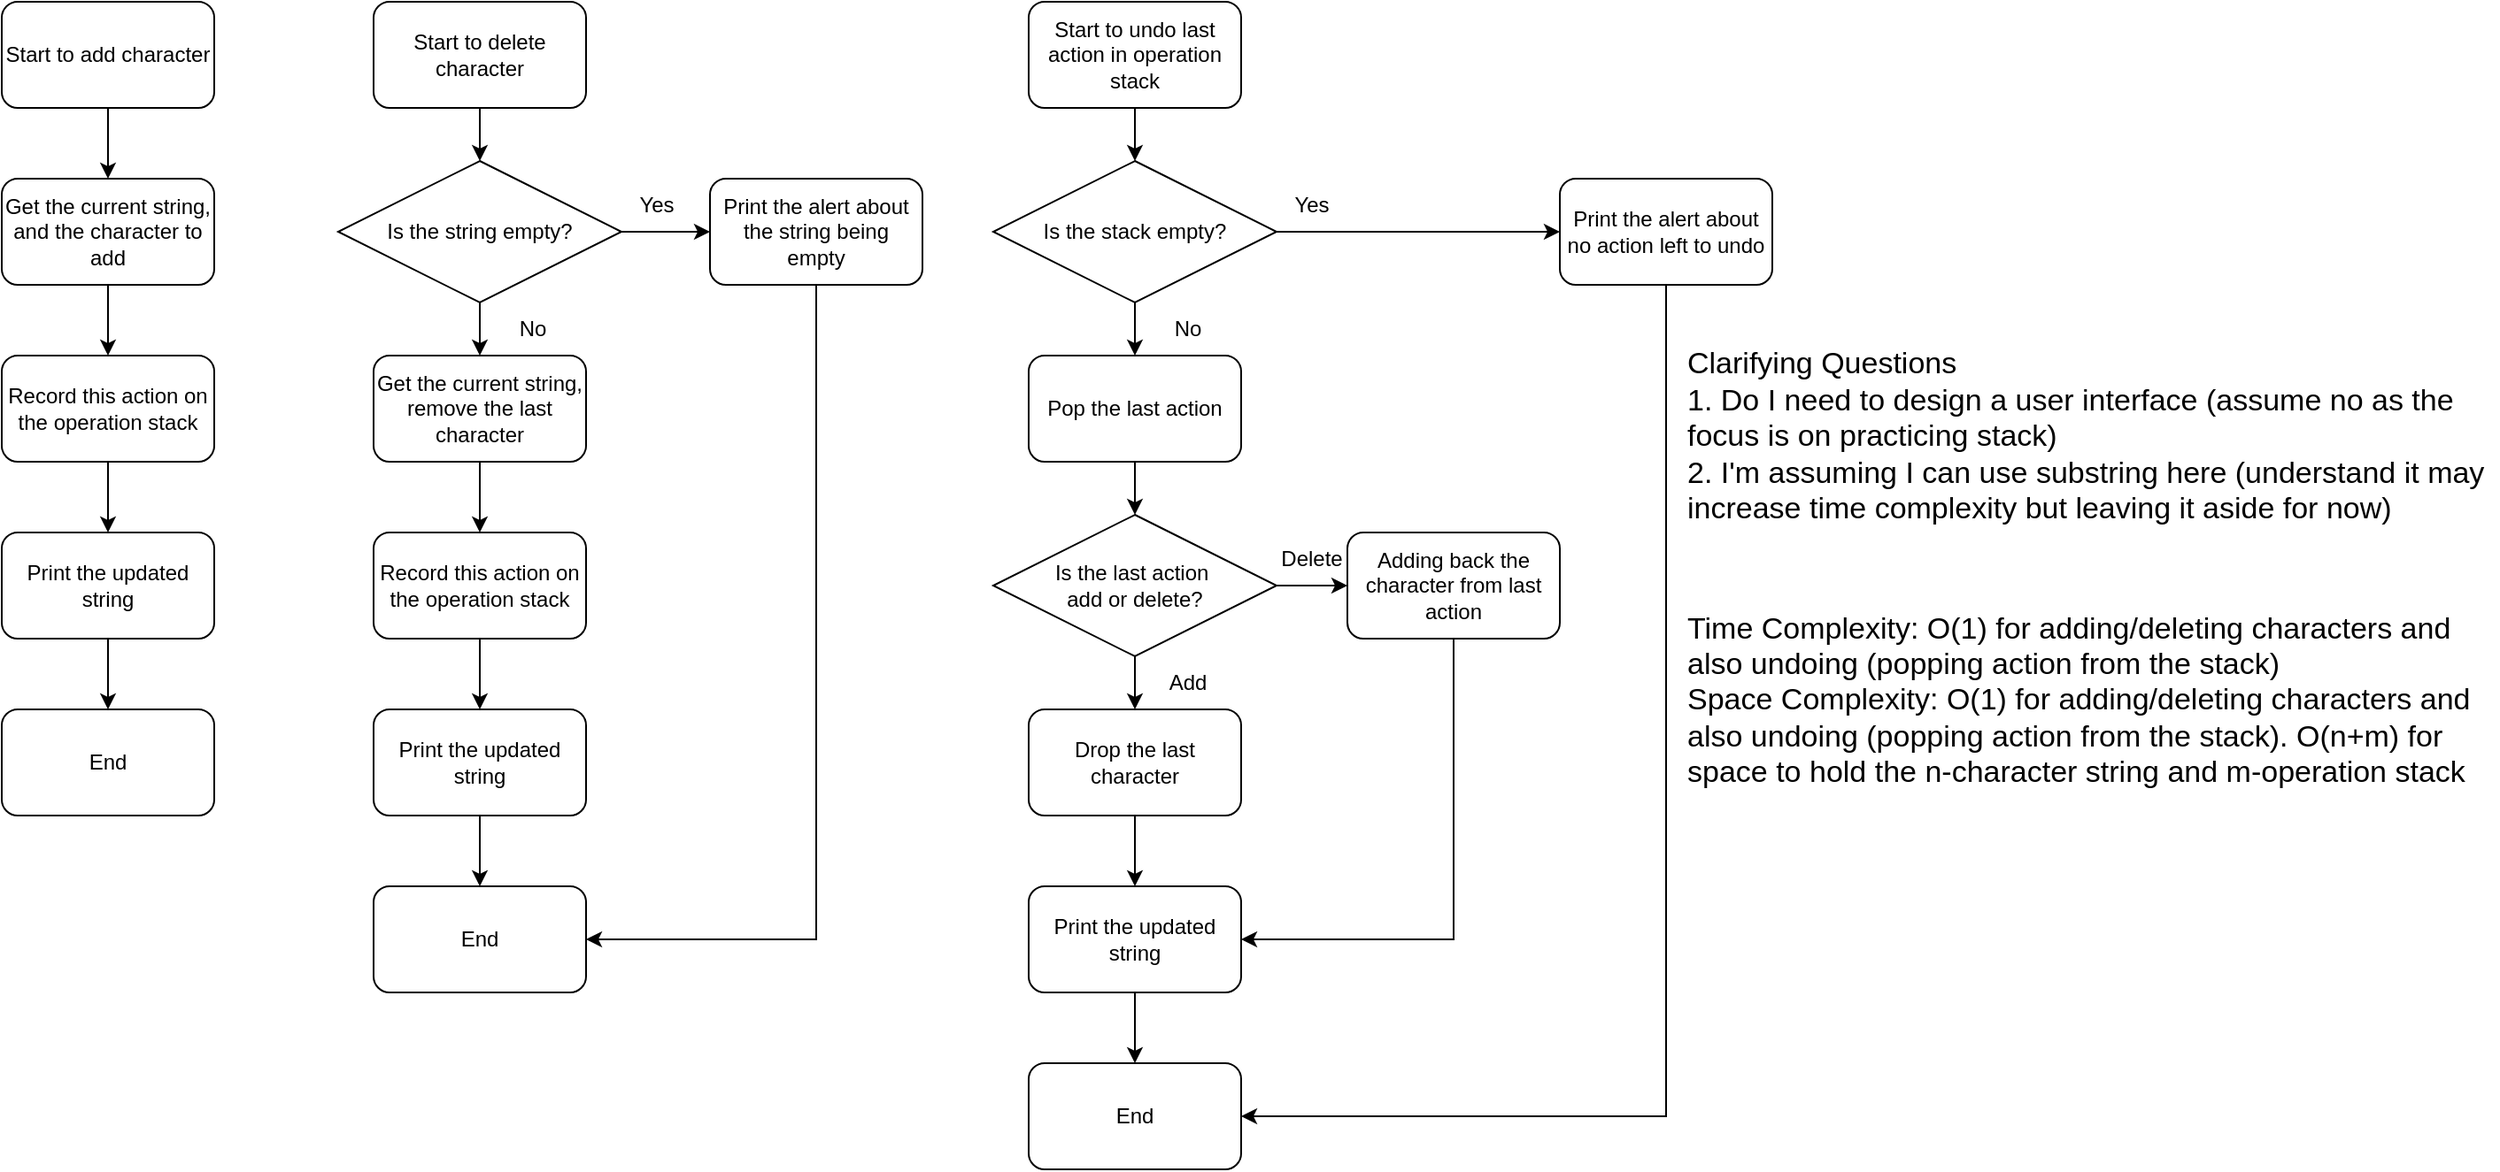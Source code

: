 <mxfile version="24.4.0" type="github">
  <diagram name="Page-1" id="Z-7OnqmCHrE-U2DOXEaB">
    <mxGraphModel dx="1434" dy="772" grid="1" gridSize="10" guides="1" tooltips="1" connect="1" arrows="1" fold="1" page="1" pageScale="1" pageWidth="850" pageHeight="1100" math="0" shadow="0">
      <root>
        <mxCell id="0" />
        <mxCell id="1" parent="0" />
        <mxCell id="Uy5HGiTdgmlaw_j0HYKI-7" value="" style="edgeStyle=orthogonalEdgeStyle;rounded=0;orthogonalLoop=1;jettySize=auto;html=1;" edge="1" parent="1" source="Uy5HGiTdgmlaw_j0HYKI-1" target="Uy5HGiTdgmlaw_j0HYKI-4">
          <mxGeometry relative="1" as="geometry" />
        </mxCell>
        <mxCell id="Uy5HGiTdgmlaw_j0HYKI-1" value="Start to add character" style="rounded=1;whiteSpace=wrap;html=1;" vertex="1" parent="1">
          <mxGeometry x="40" y="40" width="120" height="60" as="geometry" />
        </mxCell>
        <mxCell id="Uy5HGiTdgmlaw_j0HYKI-6" value="" style="edgeStyle=orthogonalEdgeStyle;rounded=0;orthogonalLoop=1;jettySize=auto;html=1;" edge="1" parent="1" source="Uy5HGiTdgmlaw_j0HYKI-4" target="Uy5HGiTdgmlaw_j0HYKI-5">
          <mxGeometry relative="1" as="geometry" />
        </mxCell>
        <mxCell id="Uy5HGiTdgmlaw_j0HYKI-4" value="Get the current string, and the character to add" style="rounded=1;whiteSpace=wrap;html=1;" vertex="1" parent="1">
          <mxGeometry x="40" y="140" width="120" height="60" as="geometry" />
        </mxCell>
        <mxCell id="Uy5HGiTdgmlaw_j0HYKI-9" value="" style="edgeStyle=orthogonalEdgeStyle;rounded=0;orthogonalLoop=1;jettySize=auto;html=1;" edge="1" parent="1" source="Uy5HGiTdgmlaw_j0HYKI-5" target="Uy5HGiTdgmlaw_j0HYKI-8">
          <mxGeometry relative="1" as="geometry" />
        </mxCell>
        <mxCell id="Uy5HGiTdgmlaw_j0HYKI-5" value="Record this action on the operation stack" style="whiteSpace=wrap;html=1;rounded=1;" vertex="1" parent="1">
          <mxGeometry x="40" y="240" width="120" height="60" as="geometry" />
        </mxCell>
        <mxCell id="Uy5HGiTdgmlaw_j0HYKI-11" value="" style="edgeStyle=orthogonalEdgeStyle;rounded=0;orthogonalLoop=1;jettySize=auto;html=1;" edge="1" parent="1" source="Uy5HGiTdgmlaw_j0HYKI-8" target="Uy5HGiTdgmlaw_j0HYKI-10">
          <mxGeometry relative="1" as="geometry" />
        </mxCell>
        <mxCell id="Uy5HGiTdgmlaw_j0HYKI-8" value="Print the updated string" style="rounded=1;whiteSpace=wrap;html=1;" vertex="1" parent="1">
          <mxGeometry x="40" y="340" width="120" height="60" as="geometry" />
        </mxCell>
        <mxCell id="Uy5HGiTdgmlaw_j0HYKI-10" value="End" style="whiteSpace=wrap;html=1;rounded=1;" vertex="1" parent="1">
          <mxGeometry x="40" y="440" width="120" height="60" as="geometry" />
        </mxCell>
        <mxCell id="Uy5HGiTdgmlaw_j0HYKI-14" value="Start to delete character" style="rounded=1;whiteSpace=wrap;html=1;" vertex="1" parent="1">
          <mxGeometry x="250" y="40" width="120" height="60" as="geometry" />
        </mxCell>
        <mxCell id="Uy5HGiTdgmlaw_j0HYKI-15" value="" style="edgeStyle=orthogonalEdgeStyle;rounded=0;orthogonalLoop=1;jettySize=auto;html=1;" edge="1" parent="1" source="Uy5HGiTdgmlaw_j0HYKI-16" target="Uy5HGiTdgmlaw_j0HYKI-18">
          <mxGeometry relative="1" as="geometry" />
        </mxCell>
        <mxCell id="Uy5HGiTdgmlaw_j0HYKI-16" value="Get the current string, remove the last character" style="rounded=1;whiteSpace=wrap;html=1;" vertex="1" parent="1">
          <mxGeometry x="250" y="240" width="120" height="60" as="geometry" />
        </mxCell>
        <mxCell id="Uy5HGiTdgmlaw_j0HYKI-17" value="" style="edgeStyle=orthogonalEdgeStyle;rounded=0;orthogonalLoop=1;jettySize=auto;html=1;" edge="1" parent="1" source="Uy5HGiTdgmlaw_j0HYKI-18" target="Uy5HGiTdgmlaw_j0HYKI-20">
          <mxGeometry relative="1" as="geometry" />
        </mxCell>
        <mxCell id="Uy5HGiTdgmlaw_j0HYKI-18" value="Record this action on the operation stack" style="whiteSpace=wrap;html=1;rounded=1;" vertex="1" parent="1">
          <mxGeometry x="250" y="340" width="120" height="60" as="geometry" />
        </mxCell>
        <mxCell id="Uy5HGiTdgmlaw_j0HYKI-19" value="" style="edgeStyle=orthogonalEdgeStyle;rounded=0;orthogonalLoop=1;jettySize=auto;html=1;" edge="1" parent="1" source="Uy5HGiTdgmlaw_j0HYKI-20" target="Uy5HGiTdgmlaw_j0HYKI-21">
          <mxGeometry relative="1" as="geometry" />
        </mxCell>
        <mxCell id="Uy5HGiTdgmlaw_j0HYKI-20" value="Print the updated string" style="rounded=1;whiteSpace=wrap;html=1;" vertex="1" parent="1">
          <mxGeometry x="250" y="440" width="120" height="60" as="geometry" />
        </mxCell>
        <mxCell id="Uy5HGiTdgmlaw_j0HYKI-21" value="End" style="whiteSpace=wrap;html=1;rounded=1;" vertex="1" parent="1">
          <mxGeometry x="250" y="540" width="120" height="60" as="geometry" />
        </mxCell>
        <mxCell id="Uy5HGiTdgmlaw_j0HYKI-33" value="" style="edgeStyle=orthogonalEdgeStyle;rounded=0;orthogonalLoop=1;jettySize=auto;html=1;" edge="1" parent="1" source="Uy5HGiTdgmlaw_j0HYKI-31" target="Uy5HGiTdgmlaw_j0HYKI-16">
          <mxGeometry relative="1" as="geometry" />
        </mxCell>
        <mxCell id="Uy5HGiTdgmlaw_j0HYKI-36" value="" style="edgeStyle=orthogonalEdgeStyle;rounded=0;orthogonalLoop=1;jettySize=auto;html=1;" edge="1" parent="1" source="Uy5HGiTdgmlaw_j0HYKI-31" target="Uy5HGiTdgmlaw_j0HYKI-35">
          <mxGeometry relative="1" as="geometry" />
        </mxCell>
        <mxCell id="Uy5HGiTdgmlaw_j0HYKI-31" value="Is the string empty?" style="rhombus;whiteSpace=wrap;html=1;" vertex="1" parent="1">
          <mxGeometry x="230" y="130" width="160" height="80" as="geometry" />
        </mxCell>
        <mxCell id="Uy5HGiTdgmlaw_j0HYKI-32" value="" style="endArrow=classic;html=1;rounded=0;exitX=0.5;exitY=1;exitDx=0;exitDy=0;entryX=0.5;entryY=0;entryDx=0;entryDy=0;" edge="1" parent="1" source="Uy5HGiTdgmlaw_j0HYKI-14" target="Uy5HGiTdgmlaw_j0HYKI-31">
          <mxGeometry width="50" height="50" relative="1" as="geometry">
            <mxPoint x="430" y="360" as="sourcePoint" />
            <mxPoint x="480" y="310" as="targetPoint" />
          </mxGeometry>
        </mxCell>
        <mxCell id="Uy5HGiTdgmlaw_j0HYKI-34" value="No" style="text;html=1;align=center;verticalAlign=middle;whiteSpace=wrap;rounded=0;" vertex="1" parent="1">
          <mxGeometry x="310" y="210" width="60" height="30" as="geometry" />
        </mxCell>
        <mxCell id="Uy5HGiTdgmlaw_j0HYKI-35" value="Print the alert about the string being empty" style="whiteSpace=wrap;html=1;rounded=1;" vertex="1" parent="1">
          <mxGeometry x="440" y="140" width="120" height="60" as="geometry" />
        </mxCell>
        <mxCell id="Uy5HGiTdgmlaw_j0HYKI-37" value="" style="endArrow=classic;html=1;rounded=0;exitX=0.5;exitY=1;exitDx=0;exitDy=0;entryX=1;entryY=0.5;entryDx=0;entryDy=0;" edge="1" parent="1" source="Uy5HGiTdgmlaw_j0HYKI-35" target="Uy5HGiTdgmlaw_j0HYKI-21">
          <mxGeometry width="50" height="50" relative="1" as="geometry">
            <mxPoint x="430" y="360" as="sourcePoint" />
            <mxPoint x="480" y="310" as="targetPoint" />
            <Array as="points">
              <mxPoint x="500" y="570" />
            </Array>
          </mxGeometry>
        </mxCell>
        <mxCell id="Uy5HGiTdgmlaw_j0HYKI-38" value="Start to undo last action in operation stack" style="rounded=1;whiteSpace=wrap;html=1;" vertex="1" parent="1">
          <mxGeometry x="620" y="40" width="120" height="60" as="geometry" />
        </mxCell>
        <mxCell id="Uy5HGiTdgmlaw_j0HYKI-40" value="Pop the last action" style="rounded=1;whiteSpace=wrap;html=1;" vertex="1" parent="1">
          <mxGeometry x="620" y="240" width="120" height="60" as="geometry" />
        </mxCell>
        <mxCell id="Uy5HGiTdgmlaw_j0HYKI-41" value="" style="edgeStyle=orthogonalEdgeStyle;rounded=0;orthogonalLoop=1;jettySize=auto;html=1;" edge="1" parent="1" source="Uy5HGiTdgmlaw_j0HYKI-42" target="Uy5HGiTdgmlaw_j0HYKI-44">
          <mxGeometry relative="1" as="geometry" />
        </mxCell>
        <mxCell id="Uy5HGiTdgmlaw_j0HYKI-42" value="Drop the last character" style="whiteSpace=wrap;html=1;rounded=1;" vertex="1" parent="1">
          <mxGeometry x="620" y="440" width="120" height="60" as="geometry" />
        </mxCell>
        <mxCell id="Uy5HGiTdgmlaw_j0HYKI-43" value="" style="edgeStyle=orthogonalEdgeStyle;rounded=0;orthogonalLoop=1;jettySize=auto;html=1;" edge="1" parent="1" source="Uy5HGiTdgmlaw_j0HYKI-44" target="Uy5HGiTdgmlaw_j0HYKI-45">
          <mxGeometry relative="1" as="geometry" />
        </mxCell>
        <mxCell id="Uy5HGiTdgmlaw_j0HYKI-44" value="Print the updated string" style="rounded=1;whiteSpace=wrap;html=1;" vertex="1" parent="1">
          <mxGeometry x="620" y="540" width="120" height="60" as="geometry" />
        </mxCell>
        <mxCell id="Uy5HGiTdgmlaw_j0HYKI-45" value="End" style="whiteSpace=wrap;html=1;rounded=1;" vertex="1" parent="1">
          <mxGeometry x="620" y="640" width="120" height="60" as="geometry" />
        </mxCell>
        <mxCell id="Uy5HGiTdgmlaw_j0HYKI-46" value="" style="edgeStyle=orthogonalEdgeStyle;rounded=0;orthogonalLoop=1;jettySize=auto;html=1;" edge="1" parent="1" source="Uy5HGiTdgmlaw_j0HYKI-48" target="Uy5HGiTdgmlaw_j0HYKI-40">
          <mxGeometry relative="1" as="geometry" />
        </mxCell>
        <mxCell id="Uy5HGiTdgmlaw_j0HYKI-47" value="" style="edgeStyle=orthogonalEdgeStyle;rounded=0;orthogonalLoop=1;jettySize=auto;html=1;" edge="1" parent="1" source="Uy5HGiTdgmlaw_j0HYKI-48" target="Uy5HGiTdgmlaw_j0HYKI-51">
          <mxGeometry relative="1" as="geometry" />
        </mxCell>
        <mxCell id="Uy5HGiTdgmlaw_j0HYKI-48" value="Is the stack empty?" style="rhombus;whiteSpace=wrap;html=1;" vertex="1" parent="1">
          <mxGeometry x="600" y="130" width="160" height="80" as="geometry" />
        </mxCell>
        <mxCell id="Uy5HGiTdgmlaw_j0HYKI-49" value="" style="endArrow=classic;html=1;rounded=0;exitX=0.5;exitY=1;exitDx=0;exitDy=0;entryX=0.5;entryY=0;entryDx=0;entryDy=0;" edge="1" parent="1" source="Uy5HGiTdgmlaw_j0HYKI-38" target="Uy5HGiTdgmlaw_j0HYKI-48">
          <mxGeometry width="50" height="50" relative="1" as="geometry">
            <mxPoint x="800" y="360" as="sourcePoint" />
            <mxPoint x="850" y="310" as="targetPoint" />
          </mxGeometry>
        </mxCell>
        <mxCell id="Uy5HGiTdgmlaw_j0HYKI-50" value="No" style="text;html=1;align=center;verticalAlign=middle;whiteSpace=wrap;rounded=0;" vertex="1" parent="1">
          <mxGeometry x="680" y="210" width="60" height="30" as="geometry" />
        </mxCell>
        <mxCell id="Uy5HGiTdgmlaw_j0HYKI-51" value="Print the alert about no action left to undo" style="whiteSpace=wrap;html=1;rounded=1;" vertex="1" parent="1">
          <mxGeometry x="920" y="140" width="120" height="60" as="geometry" />
        </mxCell>
        <mxCell id="Uy5HGiTdgmlaw_j0HYKI-52" value="" style="endArrow=classic;html=1;rounded=0;exitX=0.5;exitY=1;exitDx=0;exitDy=0;entryX=1;entryY=0.5;entryDx=0;entryDy=0;" edge="1" parent="1" source="Uy5HGiTdgmlaw_j0HYKI-51" target="Uy5HGiTdgmlaw_j0HYKI-45">
          <mxGeometry width="50" height="50" relative="1" as="geometry">
            <mxPoint x="800" y="360" as="sourcePoint" />
            <mxPoint x="850" y="310" as="targetPoint" />
            <Array as="points">
              <mxPoint x="980" y="670" />
            </Array>
          </mxGeometry>
        </mxCell>
        <mxCell id="Uy5HGiTdgmlaw_j0HYKI-53" value="Yes" style="text;html=1;align=center;verticalAlign=middle;whiteSpace=wrap;rounded=0;" vertex="1" parent="1">
          <mxGeometry x="380" y="140" width="60" height="30" as="geometry" />
        </mxCell>
        <mxCell id="Uy5HGiTdgmlaw_j0HYKI-54" value="Yes" style="text;html=1;align=center;verticalAlign=middle;whiteSpace=wrap;rounded=0;" vertex="1" parent="1">
          <mxGeometry x="750" y="140" width="60" height="30" as="geometry" />
        </mxCell>
        <mxCell id="Uy5HGiTdgmlaw_j0HYKI-58" value="" style="edgeStyle=orthogonalEdgeStyle;rounded=0;orthogonalLoop=1;jettySize=auto;html=1;" edge="1" parent="1" source="Uy5HGiTdgmlaw_j0HYKI-56" target="Uy5HGiTdgmlaw_j0HYKI-42">
          <mxGeometry relative="1" as="geometry" />
        </mxCell>
        <mxCell id="Uy5HGiTdgmlaw_j0HYKI-59" value="" style="edgeStyle=orthogonalEdgeStyle;rounded=0;orthogonalLoop=1;jettySize=auto;html=1;" edge="1" parent="1" source="Uy5HGiTdgmlaw_j0HYKI-56" target="Uy5HGiTdgmlaw_j0HYKI-57">
          <mxGeometry relative="1" as="geometry" />
        </mxCell>
        <mxCell id="Uy5HGiTdgmlaw_j0HYKI-56" value="Is the last action&amp;nbsp;&lt;div&gt;add or delete?&lt;/div&gt;" style="rhombus;whiteSpace=wrap;html=1;" vertex="1" parent="1">
          <mxGeometry x="600" y="330" width="160" height="80" as="geometry" />
        </mxCell>
        <mxCell id="Uy5HGiTdgmlaw_j0HYKI-63" style="edgeStyle=orthogonalEdgeStyle;rounded=0;orthogonalLoop=1;jettySize=auto;html=1;exitX=0.5;exitY=1;exitDx=0;exitDy=0;entryX=1;entryY=0.5;entryDx=0;entryDy=0;" edge="1" parent="1" source="Uy5HGiTdgmlaw_j0HYKI-57" target="Uy5HGiTdgmlaw_j0HYKI-44">
          <mxGeometry relative="1" as="geometry" />
        </mxCell>
        <mxCell id="Uy5HGiTdgmlaw_j0HYKI-57" value="Adding back the character from last action" style="rounded=1;whiteSpace=wrap;html=1;" vertex="1" parent="1">
          <mxGeometry x="800" y="340" width="120" height="60" as="geometry" />
        </mxCell>
        <mxCell id="Uy5HGiTdgmlaw_j0HYKI-60" value="" style="endArrow=classic;html=1;rounded=0;exitX=0.5;exitY=1;exitDx=0;exitDy=0;entryX=0.5;entryY=0;entryDx=0;entryDy=0;" edge="1" parent="1" source="Uy5HGiTdgmlaw_j0HYKI-40" target="Uy5HGiTdgmlaw_j0HYKI-56">
          <mxGeometry width="50" height="50" relative="1" as="geometry">
            <mxPoint x="400" y="460" as="sourcePoint" />
            <mxPoint x="450" y="410" as="targetPoint" />
          </mxGeometry>
        </mxCell>
        <mxCell id="Uy5HGiTdgmlaw_j0HYKI-61" value="Delete" style="text;html=1;align=center;verticalAlign=middle;whiteSpace=wrap;rounded=0;" vertex="1" parent="1">
          <mxGeometry x="750" y="340" width="60" height="30" as="geometry" />
        </mxCell>
        <mxCell id="Uy5HGiTdgmlaw_j0HYKI-62" value="Add" style="text;html=1;align=center;verticalAlign=middle;whiteSpace=wrap;rounded=0;" vertex="1" parent="1">
          <mxGeometry x="680" y="410" width="60" height="30" as="geometry" />
        </mxCell>
        <mxCell id="Uy5HGiTdgmlaw_j0HYKI-64" value="&lt;font style=&quot;font-size: 17px;&quot;&gt;Clarifying Questions&lt;/font&gt;&lt;div style=&quot;&quot;&gt;&lt;span style=&quot;font-size: 17px;&quot;&gt;1. Do I need to design a user interface (assume no as the focus is on practicing stack)&lt;/span&gt;&lt;/div&gt;&lt;div style=&quot;&quot;&gt;&lt;span style=&quot;font-size: 17px;&quot;&gt;2. I&#39;m assuming I can use substring here (understand it may increase time complexity but leaving it aside for now)&lt;/span&gt;&lt;/div&gt;&lt;div style=&quot;&quot;&gt;&lt;span style=&quot;background-color: initial; color: rgba(0, 0, 0, 0); font-family: monospace; font-size: 0px; text-wrap: nowrap;&quot;&gt;22Does3CmxGraphModel%3E%3Croot%3E%3CmxCell%20id%3D%220%22%2F%3E%3CmxCell%20id%3D%221%22%20parent%3D%220%22%2F%3E%3CmxCell%20id%3D%222%22%20value%3D%22%26lt%3Bspan%20style%3D%26quot%3Bfont-size%3A%2017px%3B%26quot%3B%26gt%3BTime%20Complexity%3A%20O(n)%20as%20we%20traverse%20through%20the%20list%26lt%3B%2Fspan%26gt%3B%26lt%3Bdiv%26gt%3B%26lt%3Bspan%20style%3D%26quot%3Bfont-size%3A%2017px%3B%26quot%3B%26gt%3BSpace%20Complexity%3A%26amp%3Bnbsp%3B%20O(1)%20as%20I%20just%20need%20three%20pointers%20(prev%2Fcurrent%2Fnext)%26lt%3Bbr%26gt%3B%26lt%3B%2Fspan%26gt%3B%26lt%3B%2Fdiv%26gt%3B%22%20style%3D%22text%3Bhtml%3D1%3Balign%3Dleft%3BverticalAlign%3Dmiddle%3BwhiteSpace%3Dwrap%3Brounded%3D0%3B%22%20vertex%3D%221%22%20parent%3D%221%22%3E%3CmxGeometry%20x%3D%2252%22%20y%3D%22680%22%20width%3D%22460%22%20height%3D%2285%22%20as%3D%22geometry%22%2F%3E%3C%2FmxCell%3E%3C%2Froot%3E%3C%2FmxGraphModel%3E&lt;/span&gt;&lt;/div&gt;" style="text;html=1;align=left;verticalAlign=middle;whiteSpace=wrap;rounded=0;" vertex="1" parent="1">
          <mxGeometry x="990" y="250" width="460" height="85" as="geometry" />
        </mxCell>
        <mxCell id="Uy5HGiTdgmlaw_j0HYKI-65" value="&lt;span style=&quot;font-size: 17px;&quot;&gt;Time Complexity: O(1) for adding/deleting characters and also undoing (popping action from the stack)&lt;/span&gt;&lt;div&gt;&lt;span style=&quot;font-size: 17px;&quot;&gt;Space Complexity:&amp;nbsp;&lt;/span&gt;&lt;span style=&quot;font-size: 17px; background-color: initial;&quot;&gt;O(1) for adding/deleting characters and also undoing (popping action from the stack).&lt;/span&gt;&lt;span style=&quot;font-size: 17px; background-color: initial;&quot;&gt;&amp;nbsp;O(n+m) for space to hold the n-character string and m-operation stack&lt;/span&gt;&lt;/div&gt;" style="text;html=1;align=left;verticalAlign=middle;whiteSpace=wrap;rounded=0;" vertex="1" parent="1">
          <mxGeometry x="990" y="380" width="460" height="110" as="geometry" />
        </mxCell>
      </root>
    </mxGraphModel>
  </diagram>
</mxfile>
